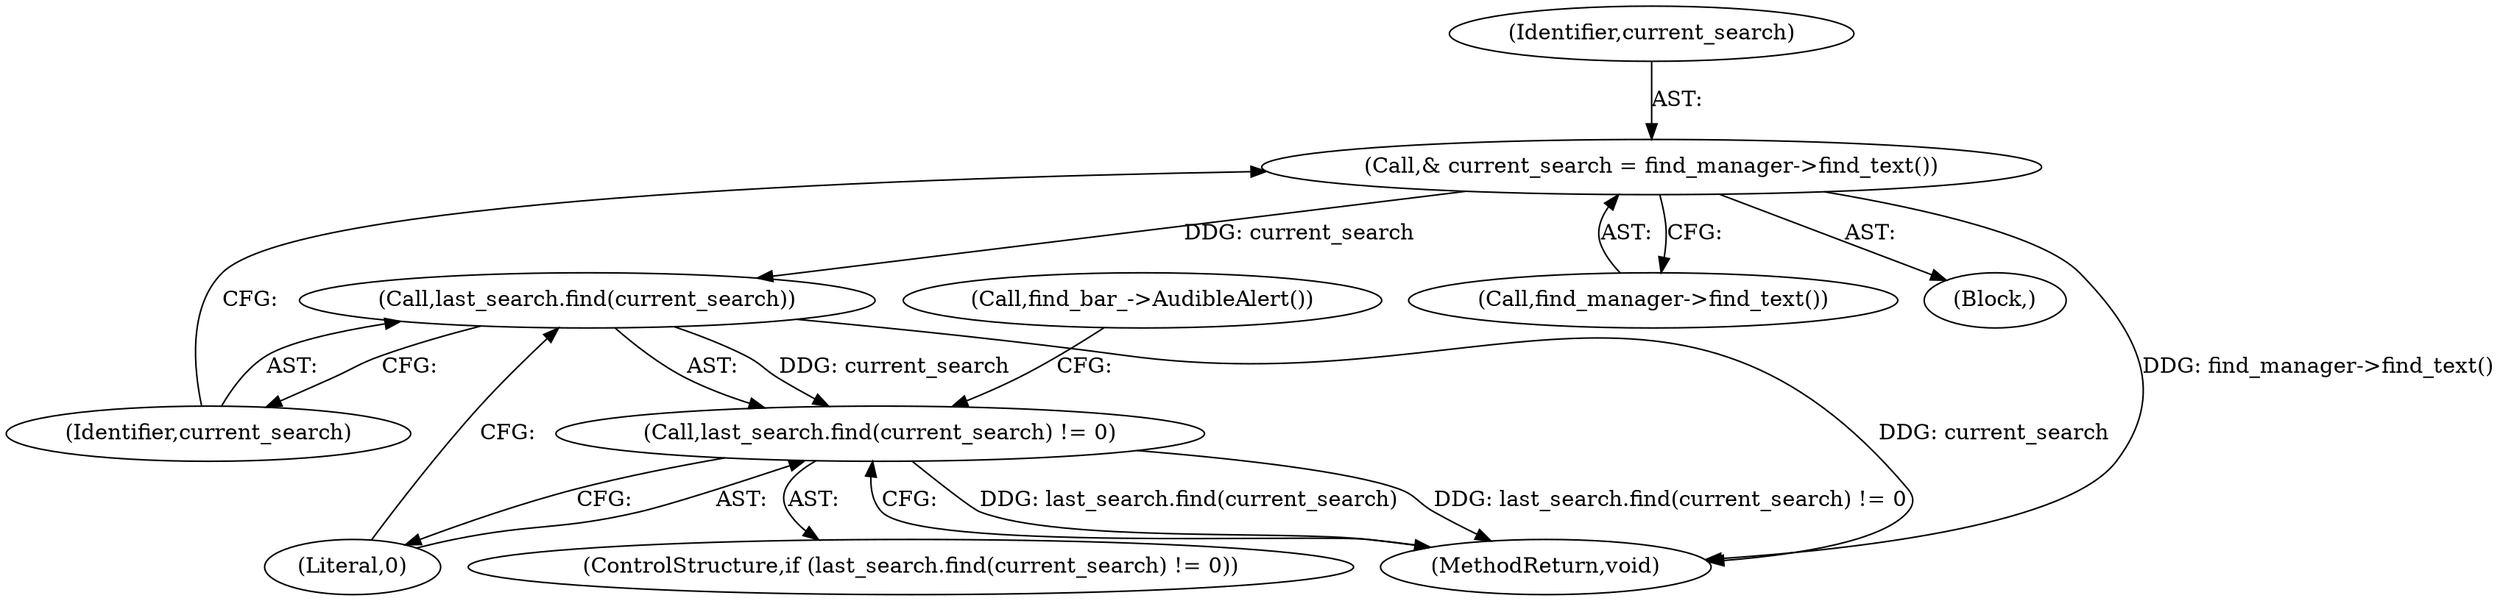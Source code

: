 digraph "1_Chrome_c90c6ca59378d7e86d1a2f28fe96bada35df1508_4@del" {
"1000136" [label="(Call,& current_search = find_manager->find_text())"];
"1000141" [label="(Call,last_search.find(current_search))"];
"1000140" [label="(Call,last_search.find(current_search) != 0)"];
"1000136" [label="(Call,& current_search = find_manager->find_text())"];
"1000139" [label="(ControlStructure,if (last_search.find(current_search) != 0))"];
"1000192" [label="(MethodReturn,void)"];
"1000138" [label="(Call,find_manager->find_text())"];
"1000137" [label="(Identifier,current_search)"];
"1000141" [label="(Call,last_search.find(current_search))"];
"1000142" [label="(Identifier,current_search)"];
"1000144" [label="(Call,find_bar_->AudibleAlert())"];
"1000143" [label="(Literal,0)"];
"1000140" [label="(Call,last_search.find(current_search) != 0)"];
"1000130" [label="(Block,)"];
"1000136" -> "1000130"  [label="AST: "];
"1000136" -> "1000138"  [label="CFG: "];
"1000137" -> "1000136"  [label="AST: "];
"1000138" -> "1000136"  [label="AST: "];
"1000142" -> "1000136"  [label="CFG: "];
"1000136" -> "1000192"  [label="DDG: find_manager->find_text()"];
"1000136" -> "1000141"  [label="DDG: current_search"];
"1000141" -> "1000140"  [label="AST: "];
"1000141" -> "1000142"  [label="CFG: "];
"1000142" -> "1000141"  [label="AST: "];
"1000143" -> "1000141"  [label="CFG: "];
"1000141" -> "1000192"  [label="DDG: current_search"];
"1000141" -> "1000140"  [label="DDG: current_search"];
"1000140" -> "1000139"  [label="AST: "];
"1000140" -> "1000143"  [label="CFG: "];
"1000143" -> "1000140"  [label="AST: "];
"1000144" -> "1000140"  [label="CFG: "];
"1000192" -> "1000140"  [label="CFG: "];
"1000140" -> "1000192"  [label="DDG: last_search.find(current_search)"];
"1000140" -> "1000192"  [label="DDG: last_search.find(current_search) != 0"];
}
